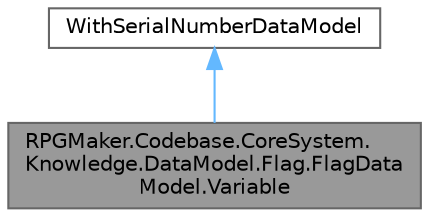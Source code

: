 digraph "RPGMaker.Codebase.CoreSystem.Knowledge.DataModel.Flag.FlagDataModel.Variable"
{
 // LATEX_PDF_SIZE
  bgcolor="transparent";
  edge [fontname=Helvetica,fontsize=10,labelfontname=Helvetica,labelfontsize=10];
  node [fontname=Helvetica,fontsize=10,shape=box,height=0.2,width=0.4];
  Node1 [id="Node000001",label="RPGMaker.Codebase.CoreSystem.\lKnowledge.DataModel.Flag.FlagData\lModel.Variable",height=0.2,width=0.4,color="gray40", fillcolor="grey60", style="filled", fontcolor="black",tooltip="😁 変数"];
  Node2 -> Node1 [id="edge1_Node000001_Node000002",dir="back",color="steelblue1",style="solid",tooltip=" "];
  Node2 [id="Node000002",label="WithSerialNumberDataModel",height=0.2,width=0.4,color="gray40", fillcolor="white", style="filled",tooltip=" "];
}
